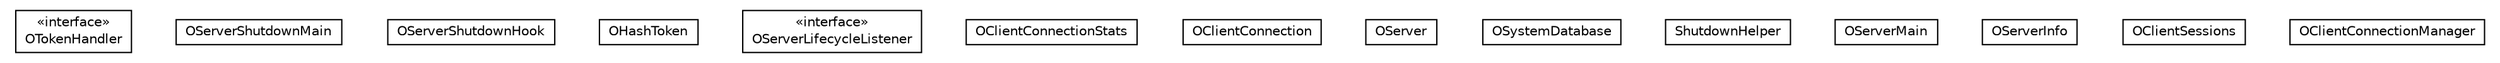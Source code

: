 #!/usr/local/bin/dot
#
# Class diagram 
# Generated by UMLGraph version R5_6-24-gf6e263 (http://www.umlgraph.org/)
#

digraph G {
	edge [fontname="Helvetica",fontsize=10,labelfontname="Helvetica",labelfontsize=10];
	node [fontname="Helvetica",fontsize=10,shape=plaintext];
	nodesep=0.25;
	ranksep=0.5;
	// com.orientechnologies.orient.server.OTokenHandler
	c318533 [label=<<table title="com.orientechnologies.orient.server.OTokenHandler" border="0" cellborder="1" cellspacing="0" cellpadding="2" port="p" href="./OTokenHandler.html">
		<tr><td><table border="0" cellspacing="0" cellpadding="1">
<tr><td align="center" balign="center"> &#171;interface&#187; </td></tr>
<tr><td align="center" balign="center"> OTokenHandler </td></tr>
		</table></td></tr>
		</table>>, URL="./OTokenHandler.html", fontname="Helvetica", fontcolor="black", fontsize=10.0];
	// com.orientechnologies.orient.server.OServerShutdownMain
	c318534 [label=<<table title="com.orientechnologies.orient.server.OServerShutdownMain" border="0" cellborder="1" cellspacing="0" cellpadding="2" port="p" href="./OServerShutdownMain.html">
		<tr><td><table border="0" cellspacing="0" cellpadding="1">
<tr><td align="center" balign="center"> OServerShutdownMain </td></tr>
		</table></td></tr>
		</table>>, URL="./OServerShutdownMain.html", fontname="Helvetica", fontcolor="black", fontsize=10.0];
	// com.orientechnologies.orient.server.OServerShutdownHook
	c318535 [label=<<table title="com.orientechnologies.orient.server.OServerShutdownHook" border="0" cellborder="1" cellspacing="0" cellpadding="2" port="p" href="./OServerShutdownHook.html">
		<tr><td><table border="0" cellspacing="0" cellpadding="1">
<tr><td align="center" balign="center"> OServerShutdownHook </td></tr>
		</table></td></tr>
		</table>>, URL="./OServerShutdownHook.html", fontname="Helvetica", fontcolor="black", fontsize=10.0];
	// com.orientechnologies.orient.server.OHashToken
	c318536 [label=<<table title="com.orientechnologies.orient.server.OHashToken" border="0" cellborder="1" cellspacing="0" cellpadding="2" port="p" href="./OHashToken.html">
		<tr><td><table border="0" cellspacing="0" cellpadding="1">
<tr><td align="center" balign="center"> OHashToken </td></tr>
		</table></td></tr>
		</table>>, URL="./OHashToken.html", fontname="Helvetica", fontcolor="black", fontsize=10.0];
	// com.orientechnologies.orient.server.OServerLifecycleListener
	c318537 [label=<<table title="com.orientechnologies.orient.server.OServerLifecycleListener" border="0" cellborder="1" cellspacing="0" cellpadding="2" port="p" href="./OServerLifecycleListener.html">
		<tr><td><table border="0" cellspacing="0" cellpadding="1">
<tr><td align="center" balign="center"> &#171;interface&#187; </td></tr>
<tr><td align="center" balign="center"> OServerLifecycleListener </td></tr>
		</table></td></tr>
		</table>>, URL="./OServerLifecycleListener.html", fontname="Helvetica", fontcolor="black", fontsize=10.0];
	// com.orientechnologies.orient.server.OClientConnectionStats
	c318538 [label=<<table title="com.orientechnologies.orient.server.OClientConnectionStats" border="0" cellborder="1" cellspacing="0" cellpadding="2" port="p" href="./OClientConnectionStats.html">
		<tr><td><table border="0" cellspacing="0" cellpadding="1">
<tr><td align="center" balign="center"> OClientConnectionStats </td></tr>
		</table></td></tr>
		</table>>, URL="./OClientConnectionStats.html", fontname="Helvetica", fontcolor="black", fontsize=10.0];
	// com.orientechnologies.orient.server.OClientConnection
	c318539 [label=<<table title="com.orientechnologies.orient.server.OClientConnection" border="0" cellborder="1" cellspacing="0" cellpadding="2" port="p" href="./OClientConnection.html">
		<tr><td><table border="0" cellspacing="0" cellpadding="1">
<tr><td align="center" balign="center"> OClientConnection </td></tr>
		</table></td></tr>
		</table>>, URL="./OClientConnection.html", fontname="Helvetica", fontcolor="black", fontsize=10.0];
	// com.orientechnologies.orient.server.OServer
	c318540 [label=<<table title="com.orientechnologies.orient.server.OServer" border="0" cellborder="1" cellspacing="0" cellpadding="2" port="p" href="./OServer.html">
		<tr><td><table border="0" cellspacing="0" cellpadding="1">
<tr><td align="center" balign="center"> OServer </td></tr>
		</table></td></tr>
		</table>>, URL="./OServer.html", fontname="Helvetica", fontcolor="black", fontsize=10.0];
	// com.orientechnologies.orient.server.OSystemDatabase
	c318541 [label=<<table title="com.orientechnologies.orient.server.OSystemDatabase" border="0" cellborder="1" cellspacing="0" cellpadding="2" port="p" href="./OSystemDatabase.html">
		<tr><td><table border="0" cellspacing="0" cellpadding="1">
<tr><td align="center" balign="center"> OSystemDatabase </td></tr>
		</table></td></tr>
		</table>>, URL="./OSystemDatabase.html", fontname="Helvetica", fontcolor="black", fontsize=10.0];
	// com.orientechnologies.orient.server.ShutdownHelper
	c318542 [label=<<table title="com.orientechnologies.orient.server.ShutdownHelper" border="0" cellborder="1" cellspacing="0" cellpadding="2" port="p" href="./ShutdownHelper.html">
		<tr><td><table border="0" cellspacing="0" cellpadding="1">
<tr><td align="center" balign="center"> ShutdownHelper </td></tr>
		</table></td></tr>
		</table>>, URL="./ShutdownHelper.html", fontname="Helvetica", fontcolor="black", fontsize=10.0];
	// com.orientechnologies.orient.server.OServerMain
	c318543 [label=<<table title="com.orientechnologies.orient.server.OServerMain" border="0" cellborder="1" cellspacing="0" cellpadding="2" port="p" href="./OServerMain.html">
		<tr><td><table border="0" cellspacing="0" cellpadding="1">
<tr><td align="center" balign="center"> OServerMain </td></tr>
		</table></td></tr>
		</table>>, URL="./OServerMain.html", fontname="Helvetica", fontcolor="black", fontsize=10.0];
	// com.orientechnologies.orient.server.OServerInfo
	c318544 [label=<<table title="com.orientechnologies.orient.server.OServerInfo" border="0" cellborder="1" cellspacing="0" cellpadding="2" port="p" href="./OServerInfo.html">
		<tr><td><table border="0" cellspacing="0" cellpadding="1">
<tr><td align="center" balign="center"> OServerInfo </td></tr>
		</table></td></tr>
		</table>>, URL="./OServerInfo.html", fontname="Helvetica", fontcolor="black", fontsize=10.0];
	// com.orientechnologies.orient.server.OClientSessions
	c318545 [label=<<table title="com.orientechnologies.orient.server.OClientSessions" border="0" cellborder="1" cellspacing="0" cellpadding="2" port="p" href="./OClientSessions.html">
		<tr><td><table border="0" cellspacing="0" cellpadding="1">
<tr><td align="center" balign="center"> OClientSessions </td></tr>
		</table></td></tr>
		</table>>, URL="./OClientSessions.html", fontname="Helvetica", fontcolor="black", fontsize=10.0];
	// com.orientechnologies.orient.server.OClientConnectionManager
	c318546 [label=<<table title="com.orientechnologies.orient.server.OClientConnectionManager" border="0" cellborder="1" cellspacing="0" cellpadding="2" port="p" href="./OClientConnectionManager.html">
		<tr><td><table border="0" cellspacing="0" cellpadding="1">
<tr><td align="center" balign="center"> OClientConnectionManager </td></tr>
		</table></td></tr>
		</table>>, URL="./OClientConnectionManager.html", fontname="Helvetica", fontcolor="black", fontsize=10.0];
}

